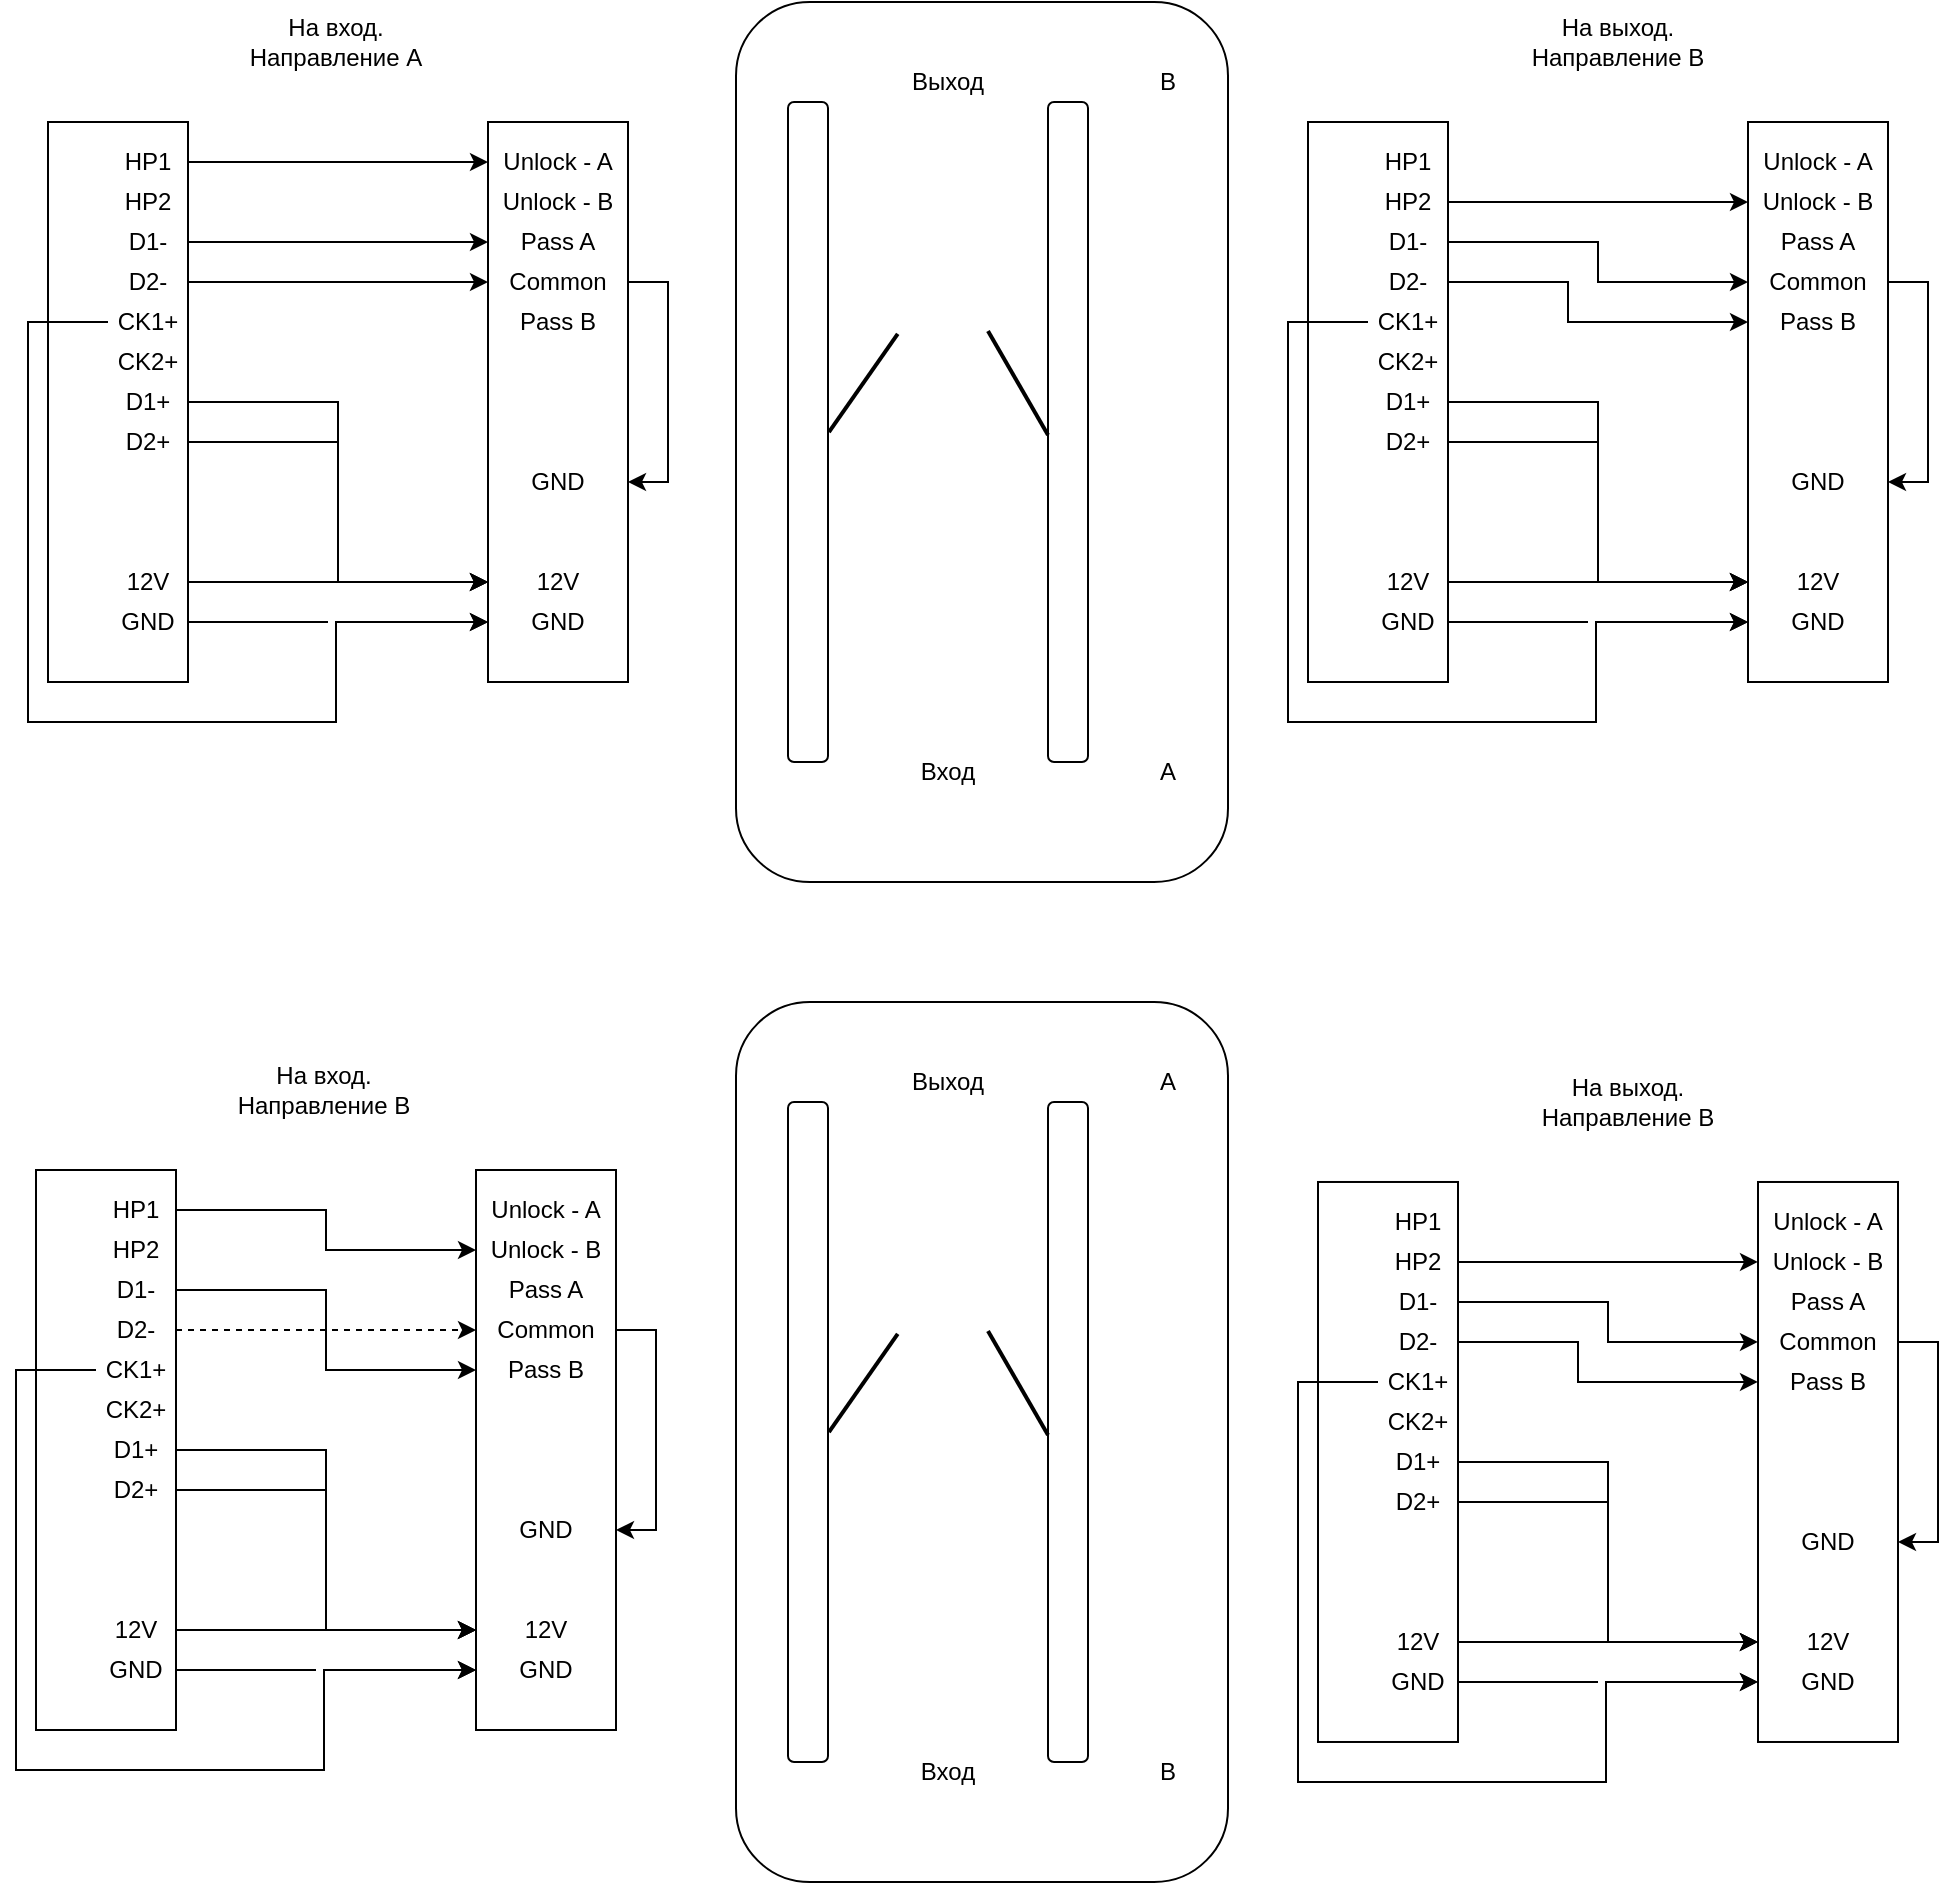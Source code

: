 <mxfile version="14.7.6" type="github">
  <diagram id="xArHPaHlVI-nLbtiiP9C" name="Page-1">
    <mxGraphModel dx="697" dy="635" grid="1" gridSize="10" guides="1" tooltips="1" connect="1" arrows="1" fold="1" page="1" pageScale="1" pageWidth="827" pageHeight="1169" math="0" shadow="0">
      <root>
        <mxCell id="0" />
        <mxCell id="1" parent="0" />
        <mxCell id="C6pC8jOVJ6y1HwyaoLz7-116" value="" style="rounded=1;whiteSpace=wrap;html=1;" vertex="1" parent="1">
          <mxGeometry x="414" y="50" width="246" height="440" as="geometry" />
        </mxCell>
        <mxCell id="C6pC8jOVJ6y1HwyaoLz7-1" value="" style="rounded=0;whiteSpace=wrap;html=1;" vertex="1" parent="1">
          <mxGeometry x="70" y="110" width="70" height="280" as="geometry" />
        </mxCell>
        <mxCell id="C6pC8jOVJ6y1HwyaoLz7-48" style="edgeStyle=orthogonalEdgeStyle;rounded=0;orthogonalLoop=1;jettySize=auto;html=1;entryX=0;entryY=0.5;entryDx=0;entryDy=0;" edge="1" parent="1" source="C6pC8jOVJ6y1HwyaoLz7-5" target="C6pC8jOVJ6y1HwyaoLz7-19">
          <mxGeometry relative="1" as="geometry" />
        </mxCell>
        <mxCell id="C6pC8jOVJ6y1HwyaoLz7-5" value="HP1" style="text;html=1;strokeColor=none;fillColor=none;align=center;verticalAlign=middle;whiteSpace=wrap;rounded=0;" vertex="1" parent="1">
          <mxGeometry x="100" y="120" width="40" height="20" as="geometry" />
        </mxCell>
        <mxCell id="C6pC8jOVJ6y1HwyaoLz7-6" value="HP2" style="text;html=1;strokeColor=none;fillColor=none;align=center;verticalAlign=middle;whiteSpace=wrap;rounded=0;" vertex="1" parent="1">
          <mxGeometry x="100" y="140" width="40" height="20" as="geometry" />
        </mxCell>
        <mxCell id="C6pC8jOVJ6y1HwyaoLz7-49" style="edgeStyle=orthogonalEdgeStyle;rounded=0;orthogonalLoop=1;jettySize=auto;html=1;" edge="1" parent="1" source="C6pC8jOVJ6y1HwyaoLz7-7" target="C6pC8jOVJ6y1HwyaoLz7-30">
          <mxGeometry relative="1" as="geometry" />
        </mxCell>
        <mxCell id="C6pC8jOVJ6y1HwyaoLz7-7" value="D1-" style="text;html=1;strokeColor=none;fillColor=none;align=center;verticalAlign=middle;whiteSpace=wrap;rounded=0;" vertex="1" parent="1">
          <mxGeometry x="100" y="160" width="40" height="20" as="geometry" />
        </mxCell>
        <mxCell id="C6pC8jOVJ6y1HwyaoLz7-51" style="edgeStyle=orthogonalEdgeStyle;rounded=0;orthogonalLoop=1;jettySize=auto;html=1;entryX=0;entryY=0.5;entryDx=0;entryDy=0;" edge="1" parent="1" source="C6pC8jOVJ6y1HwyaoLz7-8" target="C6pC8jOVJ6y1HwyaoLz7-32">
          <mxGeometry relative="1" as="geometry" />
        </mxCell>
        <mxCell id="C6pC8jOVJ6y1HwyaoLz7-8" value="D2-" style="text;html=1;strokeColor=none;fillColor=none;align=center;verticalAlign=middle;whiteSpace=wrap;rounded=0;" vertex="1" parent="1">
          <mxGeometry x="100" y="180" width="40" height="20" as="geometry" />
        </mxCell>
        <mxCell id="C6pC8jOVJ6y1HwyaoLz7-9" value="CK1+" style="text;html=1;strokeColor=none;fillColor=none;align=center;verticalAlign=middle;whiteSpace=wrap;rounded=0;" vertex="1" parent="1">
          <mxGeometry x="100" y="200" width="40" height="20" as="geometry" />
        </mxCell>
        <mxCell id="C6pC8jOVJ6y1HwyaoLz7-10" value="CK2+" style="text;html=1;strokeColor=none;fillColor=none;align=center;verticalAlign=middle;whiteSpace=wrap;rounded=0;" vertex="1" parent="1">
          <mxGeometry x="100" y="220" width="40" height="20" as="geometry" />
        </mxCell>
        <mxCell id="C6pC8jOVJ6y1HwyaoLz7-67" style="edgeStyle=orthogonalEdgeStyle;rounded=0;orthogonalLoop=1;jettySize=auto;html=1;entryX=0;entryY=0.5;entryDx=0;entryDy=0;endArrow=classic;endFill=1;endSize=6;" edge="1" parent="1" source="C6pC8jOVJ6y1HwyaoLz7-11" target="C6pC8jOVJ6y1HwyaoLz7-34">
          <mxGeometry relative="1" as="geometry" />
        </mxCell>
        <mxCell id="C6pC8jOVJ6y1HwyaoLz7-11" value="D1+" style="text;html=1;strokeColor=none;fillColor=none;align=center;verticalAlign=middle;whiteSpace=wrap;rounded=0;" vertex="1" parent="1">
          <mxGeometry x="100" y="240" width="40" height="20" as="geometry" />
        </mxCell>
        <mxCell id="C6pC8jOVJ6y1HwyaoLz7-68" style="edgeStyle=orthogonalEdgeStyle;rounded=0;orthogonalLoop=1;jettySize=auto;html=1;entryX=0;entryY=0.5;entryDx=0;entryDy=0;endArrow=classic;endFill=1;endSize=6;" edge="1" parent="1" source="C6pC8jOVJ6y1HwyaoLz7-12" target="C6pC8jOVJ6y1HwyaoLz7-34">
          <mxGeometry relative="1" as="geometry" />
        </mxCell>
        <mxCell id="C6pC8jOVJ6y1HwyaoLz7-12" value="D2+" style="text;html=1;strokeColor=none;fillColor=none;align=center;verticalAlign=middle;whiteSpace=wrap;rounded=0;" vertex="1" parent="1">
          <mxGeometry x="100" y="260" width="40" height="20" as="geometry" />
        </mxCell>
        <mxCell id="C6pC8jOVJ6y1HwyaoLz7-69" style="edgeStyle=orthogonalEdgeStyle;rounded=0;orthogonalLoop=1;jettySize=auto;html=1;entryX=0;entryY=0.5;entryDx=0;entryDy=0;endArrow=classic;endFill=1;endSize=6;" edge="1" parent="1" source="C6pC8jOVJ6y1HwyaoLz7-15" target="C6pC8jOVJ6y1HwyaoLz7-34">
          <mxGeometry relative="1" as="geometry" />
        </mxCell>
        <mxCell id="C6pC8jOVJ6y1HwyaoLz7-15" value="12V" style="text;html=1;strokeColor=none;fillColor=none;align=center;verticalAlign=middle;whiteSpace=wrap;rounded=0;" vertex="1" parent="1">
          <mxGeometry x="100" y="330" width="40" height="20" as="geometry" />
        </mxCell>
        <mxCell id="C6pC8jOVJ6y1HwyaoLz7-70" style="edgeStyle=orthogonalEdgeStyle;rounded=0;orthogonalLoop=1;jettySize=auto;html=1;endArrow=classic;endFill=1;endSize=6;startArrow=none;" edge="1" parent="1" source="C6pC8jOVJ6y1HwyaoLz7-73">
          <mxGeometry relative="1" as="geometry">
            <mxPoint x="290" y="360" as="targetPoint" />
          </mxGeometry>
        </mxCell>
        <mxCell id="C6pC8jOVJ6y1HwyaoLz7-16" value="GND" style="text;html=1;strokeColor=none;fillColor=none;align=center;verticalAlign=middle;whiteSpace=wrap;rounded=0;" vertex="1" parent="1">
          <mxGeometry x="100" y="350" width="40" height="20" as="geometry" />
        </mxCell>
        <mxCell id="C6pC8jOVJ6y1HwyaoLz7-18" value="" style="rounded=0;whiteSpace=wrap;html=1;" vertex="1" parent="1">
          <mxGeometry x="290" y="110" width="70" height="280" as="geometry" />
        </mxCell>
        <mxCell id="C6pC8jOVJ6y1HwyaoLz7-19" value="Unlock - A" style="text;html=1;strokeColor=none;fillColor=none;align=center;verticalAlign=middle;whiteSpace=wrap;rounded=0;" vertex="1" parent="1">
          <mxGeometry x="290" y="120" width="70" height="20" as="geometry" />
        </mxCell>
        <mxCell id="C6pC8jOVJ6y1HwyaoLz7-29" value="Unlock - B" style="text;html=1;strokeColor=none;fillColor=none;align=center;verticalAlign=middle;whiteSpace=wrap;rounded=0;" vertex="1" parent="1">
          <mxGeometry x="290" y="140" width="70" height="20" as="geometry" />
        </mxCell>
        <mxCell id="C6pC8jOVJ6y1HwyaoLz7-30" value="Pass A" style="text;html=1;strokeColor=none;fillColor=none;align=center;verticalAlign=middle;whiteSpace=wrap;rounded=0;" vertex="1" parent="1">
          <mxGeometry x="290" y="160" width="70" height="20" as="geometry" />
        </mxCell>
        <mxCell id="C6pC8jOVJ6y1HwyaoLz7-31" value="Pass B" style="text;html=1;strokeColor=none;fillColor=none;align=center;verticalAlign=middle;whiteSpace=wrap;rounded=0;" vertex="1" parent="1">
          <mxGeometry x="290" y="200" width="70" height="20" as="geometry" />
        </mxCell>
        <mxCell id="C6pC8jOVJ6y1HwyaoLz7-52" style="edgeStyle=orthogonalEdgeStyle;rounded=0;orthogonalLoop=1;jettySize=auto;html=1;entryX=1;entryY=0.5;entryDx=0;entryDy=0;" edge="1" parent="1" source="C6pC8jOVJ6y1HwyaoLz7-32" target="C6pC8jOVJ6y1HwyaoLz7-33">
          <mxGeometry relative="1" as="geometry">
            <Array as="points">
              <mxPoint x="380" y="190" />
              <mxPoint x="380" y="290" />
            </Array>
          </mxGeometry>
        </mxCell>
        <mxCell id="C6pC8jOVJ6y1HwyaoLz7-32" value="Common" style="text;html=1;strokeColor=none;fillColor=none;align=center;verticalAlign=middle;whiteSpace=wrap;rounded=0;" vertex="1" parent="1">
          <mxGeometry x="290" y="180" width="70" height="20" as="geometry" />
        </mxCell>
        <mxCell id="C6pC8jOVJ6y1HwyaoLz7-33" value="GND" style="text;html=1;strokeColor=none;fillColor=none;align=center;verticalAlign=middle;whiteSpace=wrap;rounded=0;" vertex="1" parent="1">
          <mxGeometry x="290" y="280" width="70" height="20" as="geometry" />
        </mxCell>
        <mxCell id="C6pC8jOVJ6y1HwyaoLz7-34" value="12V" style="text;html=1;strokeColor=none;fillColor=none;align=center;verticalAlign=middle;whiteSpace=wrap;rounded=0;" vertex="1" parent="1">
          <mxGeometry x="290" y="330" width="70" height="20" as="geometry" />
        </mxCell>
        <mxCell id="C6pC8jOVJ6y1HwyaoLz7-35" value="GND" style="text;html=1;strokeColor=none;fillColor=none;align=center;verticalAlign=middle;whiteSpace=wrap;rounded=0;" vertex="1" parent="1">
          <mxGeometry x="290" y="350" width="70" height="20" as="geometry" />
        </mxCell>
        <mxCell id="C6pC8jOVJ6y1HwyaoLz7-37" value="" style="rounded=1;whiteSpace=wrap;html=1;" vertex="1" parent="1">
          <mxGeometry x="440" y="100" width="20" height="330" as="geometry" />
        </mxCell>
        <mxCell id="C6pC8jOVJ6y1HwyaoLz7-41" value="" style="rounded=1;whiteSpace=wrap;html=1;" vertex="1" parent="1">
          <mxGeometry x="570" y="100" width="20" height="330" as="geometry" />
        </mxCell>
        <mxCell id="C6pC8jOVJ6y1HwyaoLz7-42" value="" style="line;strokeWidth=2;direction=south;html=1;rotation=35;" vertex="1" parent="1">
          <mxGeometry x="472.66" y="210.48" width="10" height="60" as="geometry" />
        </mxCell>
        <mxCell id="C6pC8jOVJ6y1HwyaoLz7-43" value="" style="line;strokeWidth=2;direction=south;html=1;rotation=-30;" vertex="1" parent="1">
          <mxGeometry x="550" y="210.48" width="10" height="60" as="geometry" />
        </mxCell>
        <mxCell id="C6pC8jOVJ6y1HwyaoLz7-44" value="Вход" style="text;html=1;strokeColor=none;fillColor=none;align=center;verticalAlign=middle;whiteSpace=wrap;rounded=0;" vertex="1" parent="1">
          <mxGeometry x="500" y="425" width="40" height="20" as="geometry" />
        </mxCell>
        <mxCell id="C6pC8jOVJ6y1HwyaoLz7-45" value="Выход" style="text;html=1;strokeColor=none;fillColor=none;align=center;verticalAlign=middle;whiteSpace=wrap;rounded=0;" vertex="1" parent="1">
          <mxGeometry x="500" y="80" width="40" height="20" as="geometry" />
        </mxCell>
        <mxCell id="C6pC8jOVJ6y1HwyaoLz7-46" value="А" style="text;html=1;strokeColor=none;fillColor=none;align=center;verticalAlign=middle;whiteSpace=wrap;rounded=0;" vertex="1" parent="1">
          <mxGeometry x="610" y="425" width="40" height="20" as="geometry" />
        </mxCell>
        <mxCell id="C6pC8jOVJ6y1HwyaoLz7-47" value="B" style="text;html=1;strokeColor=none;fillColor=none;align=center;verticalAlign=middle;whiteSpace=wrap;rounded=0;" vertex="1" parent="1">
          <mxGeometry x="610" y="80" width="40" height="20" as="geometry" />
        </mxCell>
        <mxCell id="C6pC8jOVJ6y1HwyaoLz7-60" style="edgeStyle=orthogonalEdgeStyle;rounded=0;orthogonalLoop=1;jettySize=auto;html=1;entryX=0;entryY=0.5;entryDx=0;entryDy=0;" edge="1" parent="1" source="C6pC8jOVJ6y1HwyaoLz7-9" target="C6pC8jOVJ6y1HwyaoLz7-35">
          <mxGeometry relative="1" as="geometry">
            <mxPoint x="290" y="340" as="targetPoint" />
            <mxPoint x="100" y="210" as="sourcePoint" />
            <Array as="points">
              <mxPoint x="60" y="210" />
              <mxPoint x="60" y="410" />
              <mxPoint x="214" y="410" />
              <mxPoint x="214" y="360" />
            </Array>
          </mxGeometry>
        </mxCell>
        <mxCell id="C6pC8jOVJ6y1HwyaoLz7-71" value="" style="shape=image;html=1;verticalAlign=top;verticalLabelPosition=bottom;labelBackgroundColor=#ffffff;imageAspect=0;aspect=fixed;image=https://cdn4.iconfinder.com/data/icons/essential-app-2/16/record-round-circle-dot-128.png" vertex="1" parent="1">
          <mxGeometry x="210" y="266" width="8" height="8" as="geometry" />
        </mxCell>
        <mxCell id="C6pC8jOVJ6y1HwyaoLz7-72" value="" style="shape=image;html=1;verticalAlign=top;verticalLabelPosition=bottom;labelBackgroundColor=#ffffff;imageAspect=0;aspect=fixed;image=https://cdn4.iconfinder.com/data/icons/essential-app-2/16/record-round-circle-dot-128.png" vertex="1" parent="1">
          <mxGeometry x="210" y="336" width="8" height="8" as="geometry" />
        </mxCell>
        <mxCell id="C6pC8jOVJ6y1HwyaoLz7-73" value="" style="shape=image;html=1;verticalAlign=top;verticalLabelPosition=bottom;labelBackgroundColor=#ffffff;imageAspect=0;aspect=fixed;image=https://cdn4.iconfinder.com/data/icons/essential-app-2/16/record-round-circle-dot-128.png" vertex="1" parent="1">
          <mxGeometry x="210" y="356" width="8" height="8" as="geometry" />
        </mxCell>
        <mxCell id="C6pC8jOVJ6y1HwyaoLz7-74" value="" style="edgeStyle=orthogonalEdgeStyle;rounded=0;orthogonalLoop=1;jettySize=auto;html=1;endArrow=none;endFill=1;endSize=6;" edge="1" parent="1" source="C6pC8jOVJ6y1HwyaoLz7-16" target="C6pC8jOVJ6y1HwyaoLz7-73">
          <mxGeometry relative="1" as="geometry">
            <mxPoint x="290" y="360" as="targetPoint" />
            <mxPoint x="140" y="360" as="sourcePoint" />
          </mxGeometry>
        </mxCell>
        <mxCell id="C6pC8jOVJ6y1HwyaoLz7-75" value="На вход. Направление А" style="text;html=1;strokeColor=none;fillColor=none;align=center;verticalAlign=middle;whiteSpace=wrap;rounded=0;" vertex="1" parent="1">
          <mxGeometry x="159" y="60" width="110" height="20" as="geometry" />
        </mxCell>
        <mxCell id="C6pC8jOVJ6y1HwyaoLz7-76" value="" style="rounded=0;whiteSpace=wrap;html=1;" vertex="1" parent="1">
          <mxGeometry x="700" y="110" width="70" height="280" as="geometry" />
        </mxCell>
        <mxCell id="C6pC8jOVJ6y1HwyaoLz7-78" value="HP1" style="text;html=1;strokeColor=none;fillColor=none;align=center;verticalAlign=middle;whiteSpace=wrap;rounded=0;" vertex="1" parent="1">
          <mxGeometry x="730" y="120" width="40" height="20" as="geometry" />
        </mxCell>
        <mxCell id="C6pC8jOVJ6y1HwyaoLz7-111" style="edgeStyle=orthogonalEdgeStyle;rounded=0;orthogonalLoop=1;jettySize=auto;html=1;endArrow=classic;endFill=1;endSize=6;" edge="1" parent="1" source="C6pC8jOVJ6y1HwyaoLz7-79" target="C6pC8jOVJ6y1HwyaoLz7-96">
          <mxGeometry relative="1" as="geometry" />
        </mxCell>
        <mxCell id="C6pC8jOVJ6y1HwyaoLz7-79" value="HP2" style="text;html=1;strokeColor=none;fillColor=none;align=center;verticalAlign=middle;whiteSpace=wrap;rounded=0;" vertex="1" parent="1">
          <mxGeometry x="730" y="140" width="40" height="20" as="geometry" />
        </mxCell>
        <mxCell id="C6pC8jOVJ6y1HwyaoLz7-115" style="edgeStyle=orthogonalEdgeStyle;rounded=0;orthogonalLoop=1;jettySize=auto;html=1;entryX=0;entryY=0.5;entryDx=0;entryDy=0;endArrow=classic;endFill=1;endSize=6;" edge="1" parent="1" source="C6pC8jOVJ6y1HwyaoLz7-81" target="C6pC8jOVJ6y1HwyaoLz7-100">
          <mxGeometry relative="1" as="geometry" />
        </mxCell>
        <mxCell id="C6pC8jOVJ6y1HwyaoLz7-81" value="D1-" style="text;html=1;strokeColor=none;fillColor=none;align=center;verticalAlign=middle;whiteSpace=wrap;rounded=0;" vertex="1" parent="1">
          <mxGeometry x="730" y="160" width="40" height="20" as="geometry" />
        </mxCell>
        <mxCell id="C6pC8jOVJ6y1HwyaoLz7-114" style="edgeStyle=orthogonalEdgeStyle;rounded=0;orthogonalLoop=1;jettySize=auto;html=1;entryX=0;entryY=0.5;entryDx=0;entryDy=0;endArrow=classic;endFill=1;endSize=6;" edge="1" parent="1" source="C6pC8jOVJ6y1HwyaoLz7-83" target="C6pC8jOVJ6y1HwyaoLz7-98">
          <mxGeometry relative="1" as="geometry">
            <Array as="points">
              <mxPoint x="830" y="190" />
              <mxPoint x="830" y="210" />
            </Array>
          </mxGeometry>
        </mxCell>
        <mxCell id="C6pC8jOVJ6y1HwyaoLz7-83" value="D2-" style="text;html=1;strokeColor=none;fillColor=none;align=center;verticalAlign=middle;whiteSpace=wrap;rounded=0;" vertex="1" parent="1">
          <mxGeometry x="730" y="180" width="40" height="20" as="geometry" />
        </mxCell>
        <mxCell id="C6pC8jOVJ6y1HwyaoLz7-84" value="CK1+" style="text;html=1;strokeColor=none;fillColor=none;align=center;verticalAlign=middle;whiteSpace=wrap;rounded=0;" vertex="1" parent="1">
          <mxGeometry x="730" y="200" width="40" height="20" as="geometry" />
        </mxCell>
        <mxCell id="C6pC8jOVJ6y1HwyaoLz7-85" value="CK2+" style="text;html=1;strokeColor=none;fillColor=none;align=center;verticalAlign=middle;whiteSpace=wrap;rounded=0;" vertex="1" parent="1">
          <mxGeometry x="730" y="220" width="40" height="20" as="geometry" />
        </mxCell>
        <mxCell id="C6pC8jOVJ6y1HwyaoLz7-86" style="edgeStyle=orthogonalEdgeStyle;rounded=0;orthogonalLoop=1;jettySize=auto;html=1;entryX=0;entryY=0.5;entryDx=0;entryDy=0;endArrow=classic;endFill=1;endSize=6;" edge="1" parent="1" source="C6pC8jOVJ6y1HwyaoLz7-87" target="C6pC8jOVJ6y1HwyaoLz7-102">
          <mxGeometry relative="1" as="geometry" />
        </mxCell>
        <mxCell id="C6pC8jOVJ6y1HwyaoLz7-87" value="D1+" style="text;html=1;strokeColor=none;fillColor=none;align=center;verticalAlign=middle;whiteSpace=wrap;rounded=0;" vertex="1" parent="1">
          <mxGeometry x="730" y="240" width="40" height="20" as="geometry" />
        </mxCell>
        <mxCell id="C6pC8jOVJ6y1HwyaoLz7-88" style="edgeStyle=orthogonalEdgeStyle;rounded=0;orthogonalLoop=1;jettySize=auto;html=1;entryX=0;entryY=0.5;entryDx=0;entryDy=0;endArrow=classic;endFill=1;endSize=6;" edge="1" parent="1" source="C6pC8jOVJ6y1HwyaoLz7-89" target="C6pC8jOVJ6y1HwyaoLz7-102">
          <mxGeometry relative="1" as="geometry" />
        </mxCell>
        <mxCell id="C6pC8jOVJ6y1HwyaoLz7-89" value="D2+" style="text;html=1;strokeColor=none;fillColor=none;align=center;verticalAlign=middle;whiteSpace=wrap;rounded=0;" vertex="1" parent="1">
          <mxGeometry x="730" y="260" width="40" height="20" as="geometry" />
        </mxCell>
        <mxCell id="C6pC8jOVJ6y1HwyaoLz7-90" style="edgeStyle=orthogonalEdgeStyle;rounded=0;orthogonalLoop=1;jettySize=auto;html=1;entryX=0;entryY=0.5;entryDx=0;entryDy=0;endArrow=classic;endFill=1;endSize=6;" edge="1" parent="1" source="C6pC8jOVJ6y1HwyaoLz7-91" target="C6pC8jOVJ6y1HwyaoLz7-102">
          <mxGeometry relative="1" as="geometry" />
        </mxCell>
        <mxCell id="C6pC8jOVJ6y1HwyaoLz7-91" value="12V" style="text;html=1;strokeColor=none;fillColor=none;align=center;verticalAlign=middle;whiteSpace=wrap;rounded=0;" vertex="1" parent="1">
          <mxGeometry x="730" y="330" width="40" height="20" as="geometry" />
        </mxCell>
        <mxCell id="C6pC8jOVJ6y1HwyaoLz7-92" style="edgeStyle=orthogonalEdgeStyle;rounded=0;orthogonalLoop=1;jettySize=auto;html=1;endArrow=classic;endFill=1;endSize=6;startArrow=none;" edge="1" parent="1" source="C6pC8jOVJ6y1HwyaoLz7-107">
          <mxGeometry relative="1" as="geometry">
            <mxPoint x="920" y="360" as="targetPoint" />
          </mxGeometry>
        </mxCell>
        <mxCell id="C6pC8jOVJ6y1HwyaoLz7-93" value="GND" style="text;html=1;strokeColor=none;fillColor=none;align=center;verticalAlign=middle;whiteSpace=wrap;rounded=0;" vertex="1" parent="1">
          <mxGeometry x="730" y="350" width="40" height="20" as="geometry" />
        </mxCell>
        <mxCell id="C6pC8jOVJ6y1HwyaoLz7-94" value="" style="rounded=0;whiteSpace=wrap;html=1;" vertex="1" parent="1">
          <mxGeometry x="920" y="110" width="70" height="280" as="geometry" />
        </mxCell>
        <mxCell id="C6pC8jOVJ6y1HwyaoLz7-95" value="Unlock - A" style="text;html=1;strokeColor=none;fillColor=none;align=center;verticalAlign=middle;whiteSpace=wrap;rounded=0;" vertex="1" parent="1">
          <mxGeometry x="920" y="120" width="70" height="20" as="geometry" />
        </mxCell>
        <mxCell id="C6pC8jOVJ6y1HwyaoLz7-96" value="Unlock - B" style="text;html=1;strokeColor=none;fillColor=none;align=center;verticalAlign=middle;whiteSpace=wrap;rounded=0;" vertex="1" parent="1">
          <mxGeometry x="920" y="140" width="70" height="20" as="geometry" />
        </mxCell>
        <mxCell id="C6pC8jOVJ6y1HwyaoLz7-97" value="Pass A" style="text;html=1;strokeColor=none;fillColor=none;align=center;verticalAlign=middle;whiteSpace=wrap;rounded=0;" vertex="1" parent="1">
          <mxGeometry x="920" y="160" width="70" height="20" as="geometry" />
        </mxCell>
        <mxCell id="C6pC8jOVJ6y1HwyaoLz7-113" style="edgeStyle=orthogonalEdgeStyle;rounded=0;orthogonalLoop=1;jettySize=auto;html=1;entryX=1;entryY=0.5;entryDx=0;entryDy=0;endArrow=classic;endFill=1;endSize=6;" edge="1" parent="1" source="C6pC8jOVJ6y1HwyaoLz7-100" target="C6pC8jOVJ6y1HwyaoLz7-101">
          <mxGeometry relative="1" as="geometry">
            <Array as="points">
              <mxPoint x="1010" y="190" />
              <mxPoint x="1010" y="290" />
            </Array>
          </mxGeometry>
        </mxCell>
        <mxCell id="C6pC8jOVJ6y1HwyaoLz7-100" value="Common" style="text;html=1;strokeColor=none;fillColor=none;align=center;verticalAlign=middle;whiteSpace=wrap;rounded=0;" vertex="1" parent="1">
          <mxGeometry x="920" y="180" width="70" height="20" as="geometry" />
        </mxCell>
        <mxCell id="C6pC8jOVJ6y1HwyaoLz7-101" value="GND" style="text;html=1;strokeColor=none;fillColor=none;align=center;verticalAlign=middle;whiteSpace=wrap;rounded=0;" vertex="1" parent="1">
          <mxGeometry x="920" y="280" width="70" height="20" as="geometry" />
        </mxCell>
        <mxCell id="C6pC8jOVJ6y1HwyaoLz7-102" value="12V" style="text;html=1;strokeColor=none;fillColor=none;align=center;verticalAlign=middle;whiteSpace=wrap;rounded=0;" vertex="1" parent="1">
          <mxGeometry x="920" y="330" width="70" height="20" as="geometry" />
        </mxCell>
        <mxCell id="C6pC8jOVJ6y1HwyaoLz7-103" value="GND" style="text;html=1;strokeColor=none;fillColor=none;align=center;verticalAlign=middle;whiteSpace=wrap;rounded=0;" vertex="1" parent="1">
          <mxGeometry x="920" y="350" width="70" height="20" as="geometry" />
        </mxCell>
        <mxCell id="C6pC8jOVJ6y1HwyaoLz7-104" style="edgeStyle=orthogonalEdgeStyle;rounded=0;orthogonalLoop=1;jettySize=auto;html=1;entryX=0;entryY=0.5;entryDx=0;entryDy=0;" edge="1" parent="1" source="C6pC8jOVJ6y1HwyaoLz7-84" target="C6pC8jOVJ6y1HwyaoLz7-103">
          <mxGeometry relative="1" as="geometry">
            <mxPoint x="920" y="340" as="targetPoint" />
            <mxPoint x="730" y="210" as="sourcePoint" />
            <Array as="points">
              <mxPoint x="690" y="210" />
              <mxPoint x="690" y="410" />
              <mxPoint x="844" y="410" />
              <mxPoint x="844" y="360" />
            </Array>
          </mxGeometry>
        </mxCell>
        <mxCell id="C6pC8jOVJ6y1HwyaoLz7-105" value="" style="shape=image;html=1;verticalAlign=top;verticalLabelPosition=bottom;labelBackgroundColor=#ffffff;imageAspect=0;aspect=fixed;image=https://cdn4.iconfinder.com/data/icons/essential-app-2/16/record-round-circle-dot-128.png" vertex="1" parent="1">
          <mxGeometry x="840" y="266" width="8" height="8" as="geometry" />
        </mxCell>
        <mxCell id="C6pC8jOVJ6y1HwyaoLz7-106" value="" style="shape=image;html=1;verticalAlign=top;verticalLabelPosition=bottom;labelBackgroundColor=#ffffff;imageAspect=0;aspect=fixed;image=https://cdn4.iconfinder.com/data/icons/essential-app-2/16/record-round-circle-dot-128.png" vertex="1" parent="1">
          <mxGeometry x="840" y="336" width="8" height="8" as="geometry" />
        </mxCell>
        <mxCell id="C6pC8jOVJ6y1HwyaoLz7-107" value="" style="shape=image;html=1;verticalAlign=top;verticalLabelPosition=bottom;labelBackgroundColor=#ffffff;imageAspect=0;aspect=fixed;image=https://cdn4.iconfinder.com/data/icons/essential-app-2/16/record-round-circle-dot-128.png" vertex="1" parent="1">
          <mxGeometry x="840" y="356" width="8" height="8" as="geometry" />
        </mxCell>
        <mxCell id="C6pC8jOVJ6y1HwyaoLz7-108" value="" style="edgeStyle=orthogonalEdgeStyle;rounded=0;orthogonalLoop=1;jettySize=auto;html=1;endArrow=none;endFill=1;endSize=6;" edge="1" parent="1" source="C6pC8jOVJ6y1HwyaoLz7-93" target="C6pC8jOVJ6y1HwyaoLz7-107">
          <mxGeometry relative="1" as="geometry">
            <mxPoint x="920" y="360" as="targetPoint" />
            <mxPoint x="770" y="360" as="sourcePoint" />
          </mxGeometry>
        </mxCell>
        <mxCell id="C6pC8jOVJ6y1HwyaoLz7-110" value="На выход. Направление B" style="text;html=1;strokeColor=none;fillColor=none;align=center;verticalAlign=middle;whiteSpace=wrap;rounded=0;" vertex="1" parent="1">
          <mxGeometry x="800" y="60" width="110" height="20" as="geometry" />
        </mxCell>
        <mxCell id="C6pC8jOVJ6y1HwyaoLz7-98" value="Pass B" style="text;html=1;strokeColor=none;fillColor=none;align=center;verticalAlign=middle;whiteSpace=wrap;rounded=0;" vertex="1" parent="1">
          <mxGeometry x="920" y="200" width="70" height="20" as="geometry" />
        </mxCell>
        <mxCell id="C6pC8jOVJ6y1HwyaoLz7-117" value="" style="rounded=1;whiteSpace=wrap;html=1;" vertex="1" parent="1">
          <mxGeometry x="414" y="550" width="246" height="440" as="geometry" />
        </mxCell>
        <mxCell id="C6pC8jOVJ6y1HwyaoLz7-118" value="" style="rounded=1;whiteSpace=wrap;html=1;" vertex="1" parent="1">
          <mxGeometry x="440" y="600" width="20" height="330" as="geometry" />
        </mxCell>
        <mxCell id="C6pC8jOVJ6y1HwyaoLz7-119" value="" style="rounded=1;whiteSpace=wrap;html=1;" vertex="1" parent="1">
          <mxGeometry x="570" y="600" width="20" height="330" as="geometry" />
        </mxCell>
        <mxCell id="C6pC8jOVJ6y1HwyaoLz7-120" value="" style="line;strokeWidth=2;direction=south;html=1;rotation=35;" vertex="1" parent="1">
          <mxGeometry x="472.66" y="710.48" width="10" height="60" as="geometry" />
        </mxCell>
        <mxCell id="C6pC8jOVJ6y1HwyaoLz7-121" value="" style="line;strokeWidth=2;direction=south;html=1;rotation=-30;" vertex="1" parent="1">
          <mxGeometry x="550" y="710.48" width="10" height="60" as="geometry" />
        </mxCell>
        <mxCell id="C6pC8jOVJ6y1HwyaoLz7-122" value="Вход" style="text;html=1;strokeColor=none;fillColor=none;align=center;verticalAlign=middle;whiteSpace=wrap;rounded=0;" vertex="1" parent="1">
          <mxGeometry x="500" y="925" width="40" height="20" as="geometry" />
        </mxCell>
        <mxCell id="C6pC8jOVJ6y1HwyaoLz7-123" value="Выход" style="text;html=1;strokeColor=none;fillColor=none;align=center;verticalAlign=middle;whiteSpace=wrap;rounded=0;" vertex="1" parent="1">
          <mxGeometry x="500" y="580" width="40" height="20" as="geometry" />
        </mxCell>
        <mxCell id="C6pC8jOVJ6y1HwyaoLz7-124" value="B" style="text;html=1;strokeColor=none;fillColor=none;align=center;verticalAlign=middle;whiteSpace=wrap;rounded=0;" vertex="1" parent="1">
          <mxGeometry x="610" y="925" width="40" height="20" as="geometry" />
        </mxCell>
        <mxCell id="C6pC8jOVJ6y1HwyaoLz7-125" value="A" style="text;html=1;strokeColor=none;fillColor=none;align=center;verticalAlign=middle;whiteSpace=wrap;rounded=0;" vertex="1" parent="1">
          <mxGeometry x="610" y="580" width="40" height="20" as="geometry" />
        </mxCell>
        <mxCell id="C6pC8jOVJ6y1HwyaoLz7-126" value="" style="rounded=0;whiteSpace=wrap;html=1;" vertex="1" parent="1">
          <mxGeometry x="64" y="634" width="70" height="280" as="geometry" />
        </mxCell>
        <mxCell id="C6pC8jOVJ6y1HwyaoLz7-127" style="edgeStyle=orthogonalEdgeStyle;rounded=0;orthogonalLoop=1;jettySize=auto;html=1;entryX=0;entryY=0.5;entryDx=0;entryDy=0;" edge="1" parent="1" source="C6pC8jOVJ6y1HwyaoLz7-128" target="C6pC8jOVJ6y1HwyaoLz7-146">
          <mxGeometry relative="1" as="geometry">
            <mxPoint x="210" y="654" as="targetPoint" />
          </mxGeometry>
        </mxCell>
        <mxCell id="C6pC8jOVJ6y1HwyaoLz7-128" value="HP1" style="text;html=1;strokeColor=none;fillColor=none;align=center;verticalAlign=middle;whiteSpace=wrap;rounded=0;" vertex="1" parent="1">
          <mxGeometry x="94" y="644" width="40" height="20" as="geometry" />
        </mxCell>
        <mxCell id="C6pC8jOVJ6y1HwyaoLz7-129" value="HP2" style="text;html=1;strokeColor=none;fillColor=none;align=center;verticalAlign=middle;whiteSpace=wrap;rounded=0;" vertex="1" parent="1">
          <mxGeometry x="94" y="664" width="40" height="20" as="geometry" />
        </mxCell>
        <mxCell id="C6pC8jOVJ6y1HwyaoLz7-130" style="edgeStyle=orthogonalEdgeStyle;rounded=0;orthogonalLoop=1;jettySize=auto;html=1;entryX=0;entryY=0.5;entryDx=0;entryDy=0;" edge="1" parent="1" source="C6pC8jOVJ6y1HwyaoLz7-131" target="C6pC8jOVJ6y1HwyaoLz7-148">
          <mxGeometry relative="1" as="geometry" />
        </mxCell>
        <mxCell id="C6pC8jOVJ6y1HwyaoLz7-131" value="D1-" style="text;html=1;strokeColor=none;fillColor=none;align=center;verticalAlign=middle;whiteSpace=wrap;rounded=0;" vertex="1" parent="1">
          <mxGeometry x="94" y="684" width="40" height="20" as="geometry" />
        </mxCell>
        <mxCell id="C6pC8jOVJ6y1HwyaoLz7-132" style="edgeStyle=orthogonalEdgeStyle;rounded=0;orthogonalLoop=1;jettySize=auto;html=1;entryX=0;entryY=0.5;entryDx=0;entryDy=0;dashed=1;" edge="1" parent="1" source="C6pC8jOVJ6y1HwyaoLz7-133" target="C6pC8jOVJ6y1HwyaoLz7-150">
          <mxGeometry relative="1" as="geometry" />
        </mxCell>
        <mxCell id="C6pC8jOVJ6y1HwyaoLz7-133" value="D2-" style="text;html=1;strokeColor=none;fillColor=none;align=center;verticalAlign=middle;whiteSpace=wrap;rounded=0;" vertex="1" parent="1">
          <mxGeometry x="94" y="704" width="40" height="20" as="geometry" />
        </mxCell>
        <mxCell id="C6pC8jOVJ6y1HwyaoLz7-134" value="CK1+" style="text;html=1;strokeColor=none;fillColor=none;align=center;verticalAlign=middle;whiteSpace=wrap;rounded=0;" vertex="1" parent="1">
          <mxGeometry x="94" y="724" width="40" height="20" as="geometry" />
        </mxCell>
        <mxCell id="C6pC8jOVJ6y1HwyaoLz7-135" value="CK2+" style="text;html=1;strokeColor=none;fillColor=none;align=center;verticalAlign=middle;whiteSpace=wrap;rounded=0;" vertex="1" parent="1">
          <mxGeometry x="94" y="744" width="40" height="20" as="geometry" />
        </mxCell>
        <mxCell id="C6pC8jOVJ6y1HwyaoLz7-136" style="edgeStyle=orthogonalEdgeStyle;rounded=0;orthogonalLoop=1;jettySize=auto;html=1;entryX=0;entryY=0.5;entryDx=0;entryDy=0;endArrow=classic;endFill=1;endSize=6;" edge="1" parent="1" source="C6pC8jOVJ6y1HwyaoLz7-137" target="C6pC8jOVJ6y1HwyaoLz7-152">
          <mxGeometry relative="1" as="geometry" />
        </mxCell>
        <mxCell id="C6pC8jOVJ6y1HwyaoLz7-137" value="D1+" style="text;html=1;strokeColor=none;fillColor=none;align=center;verticalAlign=middle;whiteSpace=wrap;rounded=0;" vertex="1" parent="1">
          <mxGeometry x="94" y="764" width="40" height="20" as="geometry" />
        </mxCell>
        <mxCell id="C6pC8jOVJ6y1HwyaoLz7-138" style="edgeStyle=orthogonalEdgeStyle;rounded=0;orthogonalLoop=1;jettySize=auto;html=1;entryX=0;entryY=0.5;entryDx=0;entryDy=0;endArrow=classic;endFill=1;endSize=6;" edge="1" parent="1" source="C6pC8jOVJ6y1HwyaoLz7-139" target="C6pC8jOVJ6y1HwyaoLz7-152">
          <mxGeometry relative="1" as="geometry" />
        </mxCell>
        <mxCell id="C6pC8jOVJ6y1HwyaoLz7-139" value="D2+" style="text;html=1;strokeColor=none;fillColor=none;align=center;verticalAlign=middle;whiteSpace=wrap;rounded=0;" vertex="1" parent="1">
          <mxGeometry x="94" y="784" width="40" height="20" as="geometry" />
        </mxCell>
        <mxCell id="C6pC8jOVJ6y1HwyaoLz7-140" style="edgeStyle=orthogonalEdgeStyle;rounded=0;orthogonalLoop=1;jettySize=auto;html=1;entryX=0;entryY=0.5;entryDx=0;entryDy=0;endArrow=classic;endFill=1;endSize=6;" edge="1" parent="1" source="C6pC8jOVJ6y1HwyaoLz7-141" target="C6pC8jOVJ6y1HwyaoLz7-152">
          <mxGeometry relative="1" as="geometry" />
        </mxCell>
        <mxCell id="C6pC8jOVJ6y1HwyaoLz7-141" value="12V" style="text;html=1;strokeColor=none;fillColor=none;align=center;verticalAlign=middle;whiteSpace=wrap;rounded=0;" vertex="1" parent="1">
          <mxGeometry x="94" y="854" width="40" height="20" as="geometry" />
        </mxCell>
        <mxCell id="C6pC8jOVJ6y1HwyaoLz7-142" style="edgeStyle=orthogonalEdgeStyle;rounded=0;orthogonalLoop=1;jettySize=auto;html=1;endArrow=classic;endFill=1;endSize=6;startArrow=none;" edge="1" parent="1" source="C6pC8jOVJ6y1HwyaoLz7-157">
          <mxGeometry relative="1" as="geometry">
            <mxPoint x="284" y="884" as="targetPoint" />
          </mxGeometry>
        </mxCell>
        <mxCell id="C6pC8jOVJ6y1HwyaoLz7-143" value="GND" style="text;html=1;strokeColor=none;fillColor=none;align=center;verticalAlign=middle;whiteSpace=wrap;rounded=0;" vertex="1" parent="1">
          <mxGeometry x="94" y="874" width="40" height="20" as="geometry" />
        </mxCell>
        <mxCell id="C6pC8jOVJ6y1HwyaoLz7-144" value="" style="rounded=0;whiteSpace=wrap;html=1;" vertex="1" parent="1">
          <mxGeometry x="284" y="634" width="70" height="280" as="geometry" />
        </mxCell>
        <mxCell id="C6pC8jOVJ6y1HwyaoLz7-145" value="Unlock - A" style="text;html=1;strokeColor=none;fillColor=none;align=center;verticalAlign=middle;whiteSpace=wrap;rounded=0;" vertex="1" parent="1">
          <mxGeometry x="284" y="644" width="70" height="20" as="geometry" />
        </mxCell>
        <mxCell id="C6pC8jOVJ6y1HwyaoLz7-146" value="Unlock - B" style="text;html=1;strokeColor=none;fillColor=none;align=center;verticalAlign=middle;whiteSpace=wrap;rounded=0;" vertex="1" parent="1">
          <mxGeometry x="284" y="664" width="70" height="20" as="geometry" />
        </mxCell>
        <mxCell id="C6pC8jOVJ6y1HwyaoLz7-147" value="Pass A" style="text;html=1;strokeColor=none;fillColor=none;align=center;verticalAlign=middle;whiteSpace=wrap;rounded=0;" vertex="1" parent="1">
          <mxGeometry x="284" y="684" width="70" height="20" as="geometry" />
        </mxCell>
        <mxCell id="C6pC8jOVJ6y1HwyaoLz7-148" value="Pass B" style="text;html=1;strokeColor=none;fillColor=none;align=center;verticalAlign=middle;whiteSpace=wrap;rounded=0;" vertex="1" parent="1">
          <mxGeometry x="284" y="724" width="70" height="20" as="geometry" />
        </mxCell>
        <mxCell id="C6pC8jOVJ6y1HwyaoLz7-149" style="edgeStyle=orthogonalEdgeStyle;rounded=0;orthogonalLoop=1;jettySize=auto;html=1;entryX=1;entryY=0.5;entryDx=0;entryDy=0;" edge="1" parent="1" source="C6pC8jOVJ6y1HwyaoLz7-150" target="C6pC8jOVJ6y1HwyaoLz7-151">
          <mxGeometry relative="1" as="geometry">
            <Array as="points">
              <mxPoint x="374" y="714" />
              <mxPoint x="374" y="814" />
            </Array>
          </mxGeometry>
        </mxCell>
        <mxCell id="C6pC8jOVJ6y1HwyaoLz7-150" value="Common" style="text;html=1;strokeColor=none;fillColor=none;align=center;verticalAlign=middle;whiteSpace=wrap;rounded=0;" vertex="1" parent="1">
          <mxGeometry x="284" y="704" width="70" height="20" as="geometry" />
        </mxCell>
        <mxCell id="C6pC8jOVJ6y1HwyaoLz7-151" value="GND" style="text;html=1;strokeColor=none;fillColor=none;align=center;verticalAlign=middle;whiteSpace=wrap;rounded=0;" vertex="1" parent="1">
          <mxGeometry x="284" y="804" width="70" height="20" as="geometry" />
        </mxCell>
        <mxCell id="C6pC8jOVJ6y1HwyaoLz7-152" value="12V" style="text;html=1;strokeColor=none;fillColor=none;align=center;verticalAlign=middle;whiteSpace=wrap;rounded=0;" vertex="1" parent="1">
          <mxGeometry x="284" y="854" width="70" height="20" as="geometry" />
        </mxCell>
        <mxCell id="C6pC8jOVJ6y1HwyaoLz7-153" value="GND" style="text;html=1;strokeColor=none;fillColor=none;align=center;verticalAlign=middle;whiteSpace=wrap;rounded=0;" vertex="1" parent="1">
          <mxGeometry x="284" y="874" width="70" height="20" as="geometry" />
        </mxCell>
        <mxCell id="C6pC8jOVJ6y1HwyaoLz7-154" style="edgeStyle=orthogonalEdgeStyle;rounded=0;orthogonalLoop=1;jettySize=auto;html=1;entryX=0;entryY=0.5;entryDx=0;entryDy=0;" edge="1" parent="1" source="C6pC8jOVJ6y1HwyaoLz7-134" target="C6pC8jOVJ6y1HwyaoLz7-153">
          <mxGeometry relative="1" as="geometry">
            <mxPoint x="284" y="864" as="targetPoint" />
            <mxPoint x="94" y="734" as="sourcePoint" />
            <Array as="points">
              <mxPoint x="54" y="734" />
              <mxPoint x="54" y="934" />
              <mxPoint x="208" y="934" />
              <mxPoint x="208" y="884" />
            </Array>
          </mxGeometry>
        </mxCell>
        <mxCell id="C6pC8jOVJ6y1HwyaoLz7-155" value="" style="shape=image;html=1;verticalAlign=top;verticalLabelPosition=bottom;labelBackgroundColor=#ffffff;imageAspect=0;aspect=fixed;image=https://cdn4.iconfinder.com/data/icons/essential-app-2/16/record-round-circle-dot-128.png" vertex="1" parent="1">
          <mxGeometry x="204" y="790" width="8" height="8" as="geometry" />
        </mxCell>
        <mxCell id="C6pC8jOVJ6y1HwyaoLz7-156" value="" style="shape=image;html=1;verticalAlign=top;verticalLabelPosition=bottom;labelBackgroundColor=#ffffff;imageAspect=0;aspect=fixed;image=https://cdn4.iconfinder.com/data/icons/essential-app-2/16/record-round-circle-dot-128.png" vertex="1" parent="1">
          <mxGeometry x="204" y="860" width="8" height="8" as="geometry" />
        </mxCell>
        <mxCell id="C6pC8jOVJ6y1HwyaoLz7-157" value="" style="shape=image;html=1;verticalAlign=top;verticalLabelPosition=bottom;labelBackgroundColor=#ffffff;imageAspect=0;aspect=fixed;image=https://cdn4.iconfinder.com/data/icons/essential-app-2/16/record-round-circle-dot-128.png" vertex="1" parent="1">
          <mxGeometry x="204" y="880" width="8" height="8" as="geometry" />
        </mxCell>
        <mxCell id="C6pC8jOVJ6y1HwyaoLz7-158" value="" style="edgeStyle=orthogonalEdgeStyle;rounded=0;orthogonalLoop=1;jettySize=auto;html=1;endArrow=none;endFill=1;endSize=6;" edge="1" parent="1" source="C6pC8jOVJ6y1HwyaoLz7-143" target="C6pC8jOVJ6y1HwyaoLz7-157">
          <mxGeometry relative="1" as="geometry">
            <mxPoint x="284" y="884" as="targetPoint" />
            <mxPoint x="134" y="884" as="sourcePoint" />
          </mxGeometry>
        </mxCell>
        <mxCell id="C6pC8jOVJ6y1HwyaoLz7-159" value="На вход. Направление B" style="text;html=1;strokeColor=none;fillColor=none;align=center;verticalAlign=middle;whiteSpace=wrap;rounded=0;" vertex="1" parent="1">
          <mxGeometry x="153" y="584" width="110" height="20" as="geometry" />
        </mxCell>
        <mxCell id="C6pC8jOVJ6y1HwyaoLz7-161" value="" style="rounded=0;whiteSpace=wrap;html=1;" vertex="1" parent="1">
          <mxGeometry x="705" y="639.99" width="70" height="280" as="geometry" />
        </mxCell>
        <mxCell id="C6pC8jOVJ6y1HwyaoLz7-162" value="HP1" style="text;html=1;strokeColor=none;fillColor=none;align=center;verticalAlign=middle;whiteSpace=wrap;rounded=0;" vertex="1" parent="1">
          <mxGeometry x="735" y="649.99" width="40" height="20" as="geometry" />
        </mxCell>
        <mxCell id="C6pC8jOVJ6y1HwyaoLz7-163" style="edgeStyle=orthogonalEdgeStyle;rounded=0;orthogonalLoop=1;jettySize=auto;html=1;endArrow=classic;endFill=1;endSize=6;" edge="1" parent="1" source="C6pC8jOVJ6y1HwyaoLz7-164" target="C6pC8jOVJ6y1HwyaoLz7-181">
          <mxGeometry relative="1" as="geometry" />
        </mxCell>
        <mxCell id="C6pC8jOVJ6y1HwyaoLz7-164" value="HP2" style="text;html=1;strokeColor=none;fillColor=none;align=center;verticalAlign=middle;whiteSpace=wrap;rounded=0;" vertex="1" parent="1">
          <mxGeometry x="735" y="669.99" width="40" height="20" as="geometry" />
        </mxCell>
        <mxCell id="C6pC8jOVJ6y1HwyaoLz7-165" style="edgeStyle=orthogonalEdgeStyle;rounded=0;orthogonalLoop=1;jettySize=auto;html=1;entryX=0;entryY=0.5;entryDx=0;entryDy=0;endArrow=classic;endFill=1;endSize=6;" edge="1" parent="1" source="C6pC8jOVJ6y1HwyaoLz7-166" target="C6pC8jOVJ6y1HwyaoLz7-184">
          <mxGeometry relative="1" as="geometry" />
        </mxCell>
        <mxCell id="C6pC8jOVJ6y1HwyaoLz7-166" value="D1-" style="text;html=1;strokeColor=none;fillColor=none;align=center;verticalAlign=middle;whiteSpace=wrap;rounded=0;" vertex="1" parent="1">
          <mxGeometry x="735" y="689.99" width="40" height="20" as="geometry" />
        </mxCell>
        <mxCell id="C6pC8jOVJ6y1HwyaoLz7-167" style="edgeStyle=orthogonalEdgeStyle;rounded=0;orthogonalLoop=1;jettySize=auto;html=1;entryX=0;entryY=0.5;entryDx=0;entryDy=0;endArrow=classic;endFill=1;endSize=6;" edge="1" parent="1" source="C6pC8jOVJ6y1HwyaoLz7-168" target="C6pC8jOVJ6y1HwyaoLz7-194">
          <mxGeometry relative="1" as="geometry">
            <Array as="points">
              <mxPoint x="835" y="719.99" />
              <mxPoint x="835" y="739.99" />
            </Array>
          </mxGeometry>
        </mxCell>
        <mxCell id="C6pC8jOVJ6y1HwyaoLz7-168" value="D2-" style="text;html=1;strokeColor=none;fillColor=none;align=center;verticalAlign=middle;whiteSpace=wrap;rounded=0;" vertex="1" parent="1">
          <mxGeometry x="735" y="709.99" width="40" height="20" as="geometry" />
        </mxCell>
        <mxCell id="C6pC8jOVJ6y1HwyaoLz7-169" value="CK1+" style="text;html=1;strokeColor=none;fillColor=none;align=center;verticalAlign=middle;whiteSpace=wrap;rounded=0;" vertex="1" parent="1">
          <mxGeometry x="735" y="729.99" width="40" height="20" as="geometry" />
        </mxCell>
        <mxCell id="C6pC8jOVJ6y1HwyaoLz7-170" value="CK2+" style="text;html=1;strokeColor=none;fillColor=none;align=center;verticalAlign=middle;whiteSpace=wrap;rounded=0;" vertex="1" parent="1">
          <mxGeometry x="735" y="749.99" width="40" height="20" as="geometry" />
        </mxCell>
        <mxCell id="C6pC8jOVJ6y1HwyaoLz7-171" style="edgeStyle=orthogonalEdgeStyle;rounded=0;orthogonalLoop=1;jettySize=auto;html=1;entryX=0;entryY=0.5;entryDx=0;entryDy=0;endArrow=classic;endFill=1;endSize=6;" edge="1" parent="1" source="C6pC8jOVJ6y1HwyaoLz7-172" target="C6pC8jOVJ6y1HwyaoLz7-186">
          <mxGeometry relative="1" as="geometry" />
        </mxCell>
        <mxCell id="C6pC8jOVJ6y1HwyaoLz7-172" value="D1+" style="text;html=1;strokeColor=none;fillColor=none;align=center;verticalAlign=middle;whiteSpace=wrap;rounded=0;" vertex="1" parent="1">
          <mxGeometry x="735" y="769.99" width="40" height="20" as="geometry" />
        </mxCell>
        <mxCell id="C6pC8jOVJ6y1HwyaoLz7-173" style="edgeStyle=orthogonalEdgeStyle;rounded=0;orthogonalLoop=1;jettySize=auto;html=1;entryX=0;entryY=0.5;entryDx=0;entryDy=0;endArrow=classic;endFill=1;endSize=6;" edge="1" parent="1" source="C6pC8jOVJ6y1HwyaoLz7-174" target="C6pC8jOVJ6y1HwyaoLz7-186">
          <mxGeometry relative="1" as="geometry" />
        </mxCell>
        <mxCell id="C6pC8jOVJ6y1HwyaoLz7-174" value="D2+" style="text;html=1;strokeColor=none;fillColor=none;align=center;verticalAlign=middle;whiteSpace=wrap;rounded=0;" vertex="1" parent="1">
          <mxGeometry x="735" y="789.99" width="40" height="20" as="geometry" />
        </mxCell>
        <mxCell id="C6pC8jOVJ6y1HwyaoLz7-175" style="edgeStyle=orthogonalEdgeStyle;rounded=0;orthogonalLoop=1;jettySize=auto;html=1;entryX=0;entryY=0.5;entryDx=0;entryDy=0;endArrow=classic;endFill=1;endSize=6;" edge="1" parent="1" source="C6pC8jOVJ6y1HwyaoLz7-176" target="C6pC8jOVJ6y1HwyaoLz7-186">
          <mxGeometry relative="1" as="geometry" />
        </mxCell>
        <mxCell id="C6pC8jOVJ6y1HwyaoLz7-176" value="12V" style="text;html=1;strokeColor=none;fillColor=none;align=center;verticalAlign=middle;whiteSpace=wrap;rounded=0;" vertex="1" parent="1">
          <mxGeometry x="735" y="859.99" width="40" height="20" as="geometry" />
        </mxCell>
        <mxCell id="C6pC8jOVJ6y1HwyaoLz7-177" style="edgeStyle=orthogonalEdgeStyle;rounded=0;orthogonalLoop=1;jettySize=auto;html=1;endArrow=classic;endFill=1;endSize=6;startArrow=none;" edge="1" parent="1" source="C6pC8jOVJ6y1HwyaoLz7-191">
          <mxGeometry relative="1" as="geometry">
            <mxPoint x="925" y="889.99" as="targetPoint" />
          </mxGeometry>
        </mxCell>
        <mxCell id="C6pC8jOVJ6y1HwyaoLz7-178" value="GND" style="text;html=1;strokeColor=none;fillColor=none;align=center;verticalAlign=middle;whiteSpace=wrap;rounded=0;" vertex="1" parent="1">
          <mxGeometry x="735" y="879.99" width="40" height="20" as="geometry" />
        </mxCell>
        <mxCell id="C6pC8jOVJ6y1HwyaoLz7-179" value="" style="rounded=0;whiteSpace=wrap;html=1;" vertex="1" parent="1">
          <mxGeometry x="925" y="639.99" width="70" height="280" as="geometry" />
        </mxCell>
        <mxCell id="C6pC8jOVJ6y1HwyaoLz7-180" value="Unlock - A" style="text;html=1;strokeColor=none;fillColor=none;align=center;verticalAlign=middle;whiteSpace=wrap;rounded=0;" vertex="1" parent="1">
          <mxGeometry x="925" y="649.99" width="70" height="20" as="geometry" />
        </mxCell>
        <mxCell id="C6pC8jOVJ6y1HwyaoLz7-181" value="Unlock - B" style="text;html=1;strokeColor=none;fillColor=none;align=center;verticalAlign=middle;whiteSpace=wrap;rounded=0;" vertex="1" parent="1">
          <mxGeometry x="925" y="669.99" width="70" height="20" as="geometry" />
        </mxCell>
        <mxCell id="C6pC8jOVJ6y1HwyaoLz7-182" value="Pass A" style="text;html=1;strokeColor=none;fillColor=none;align=center;verticalAlign=middle;whiteSpace=wrap;rounded=0;" vertex="1" parent="1">
          <mxGeometry x="925" y="689.99" width="70" height="20" as="geometry" />
        </mxCell>
        <mxCell id="C6pC8jOVJ6y1HwyaoLz7-183" style="edgeStyle=orthogonalEdgeStyle;rounded=0;orthogonalLoop=1;jettySize=auto;html=1;entryX=1;entryY=0.5;entryDx=0;entryDy=0;endArrow=classic;endFill=1;endSize=6;" edge="1" parent="1" source="C6pC8jOVJ6y1HwyaoLz7-184" target="C6pC8jOVJ6y1HwyaoLz7-185">
          <mxGeometry relative="1" as="geometry">
            <Array as="points">
              <mxPoint x="1015" y="719.99" />
              <mxPoint x="1015" y="819.99" />
            </Array>
          </mxGeometry>
        </mxCell>
        <mxCell id="C6pC8jOVJ6y1HwyaoLz7-184" value="Common" style="text;html=1;strokeColor=none;fillColor=none;align=center;verticalAlign=middle;whiteSpace=wrap;rounded=0;" vertex="1" parent="1">
          <mxGeometry x="925" y="709.99" width="70" height="20" as="geometry" />
        </mxCell>
        <mxCell id="C6pC8jOVJ6y1HwyaoLz7-185" value="GND" style="text;html=1;strokeColor=none;fillColor=none;align=center;verticalAlign=middle;whiteSpace=wrap;rounded=0;" vertex="1" parent="1">
          <mxGeometry x="925" y="809.99" width="70" height="20" as="geometry" />
        </mxCell>
        <mxCell id="C6pC8jOVJ6y1HwyaoLz7-186" value="12V" style="text;html=1;strokeColor=none;fillColor=none;align=center;verticalAlign=middle;whiteSpace=wrap;rounded=0;" vertex="1" parent="1">
          <mxGeometry x="925" y="859.99" width="70" height="20" as="geometry" />
        </mxCell>
        <mxCell id="C6pC8jOVJ6y1HwyaoLz7-187" value="GND" style="text;html=1;strokeColor=none;fillColor=none;align=center;verticalAlign=middle;whiteSpace=wrap;rounded=0;" vertex="1" parent="1">
          <mxGeometry x="925" y="879.99" width="70" height="20" as="geometry" />
        </mxCell>
        <mxCell id="C6pC8jOVJ6y1HwyaoLz7-188" style="edgeStyle=orthogonalEdgeStyle;rounded=0;orthogonalLoop=1;jettySize=auto;html=1;entryX=0;entryY=0.5;entryDx=0;entryDy=0;" edge="1" parent="1" source="C6pC8jOVJ6y1HwyaoLz7-169" target="C6pC8jOVJ6y1HwyaoLz7-187">
          <mxGeometry relative="1" as="geometry">
            <mxPoint x="925" y="869.99" as="targetPoint" />
            <mxPoint x="735" y="739.99" as="sourcePoint" />
            <Array as="points">
              <mxPoint x="695" y="739.99" />
              <mxPoint x="695" y="939.99" />
              <mxPoint x="849" y="939.99" />
              <mxPoint x="849" y="889.99" />
            </Array>
          </mxGeometry>
        </mxCell>
        <mxCell id="C6pC8jOVJ6y1HwyaoLz7-189" value="" style="shape=image;html=1;verticalAlign=top;verticalLabelPosition=bottom;labelBackgroundColor=#ffffff;imageAspect=0;aspect=fixed;image=https://cdn4.iconfinder.com/data/icons/essential-app-2/16/record-round-circle-dot-128.png" vertex="1" parent="1">
          <mxGeometry x="845" y="795.99" width="8" height="8" as="geometry" />
        </mxCell>
        <mxCell id="C6pC8jOVJ6y1HwyaoLz7-190" value="" style="shape=image;html=1;verticalAlign=top;verticalLabelPosition=bottom;labelBackgroundColor=#ffffff;imageAspect=0;aspect=fixed;image=https://cdn4.iconfinder.com/data/icons/essential-app-2/16/record-round-circle-dot-128.png" vertex="1" parent="1">
          <mxGeometry x="845" y="865.99" width="8" height="8" as="geometry" />
        </mxCell>
        <mxCell id="C6pC8jOVJ6y1HwyaoLz7-191" value="" style="shape=image;html=1;verticalAlign=top;verticalLabelPosition=bottom;labelBackgroundColor=#ffffff;imageAspect=0;aspect=fixed;image=https://cdn4.iconfinder.com/data/icons/essential-app-2/16/record-round-circle-dot-128.png" vertex="1" parent="1">
          <mxGeometry x="845" y="885.99" width="8" height="8" as="geometry" />
        </mxCell>
        <mxCell id="C6pC8jOVJ6y1HwyaoLz7-192" value="" style="edgeStyle=orthogonalEdgeStyle;rounded=0;orthogonalLoop=1;jettySize=auto;html=1;endArrow=none;endFill=1;endSize=6;" edge="1" parent="1" source="C6pC8jOVJ6y1HwyaoLz7-178" target="C6pC8jOVJ6y1HwyaoLz7-191">
          <mxGeometry relative="1" as="geometry">
            <mxPoint x="925" y="889.99" as="targetPoint" />
            <mxPoint x="775" y="889.99" as="sourcePoint" />
          </mxGeometry>
        </mxCell>
        <mxCell id="C6pC8jOVJ6y1HwyaoLz7-193" value="На выход. Направление B" style="text;html=1;strokeColor=none;fillColor=none;align=center;verticalAlign=middle;whiteSpace=wrap;rounded=0;" vertex="1" parent="1">
          <mxGeometry x="805" y="589.99" width="110" height="20" as="geometry" />
        </mxCell>
        <mxCell id="C6pC8jOVJ6y1HwyaoLz7-194" value="Pass B" style="text;html=1;strokeColor=none;fillColor=none;align=center;verticalAlign=middle;whiteSpace=wrap;rounded=0;" vertex="1" parent="1">
          <mxGeometry x="925" y="729.99" width="70" height="20" as="geometry" />
        </mxCell>
      </root>
    </mxGraphModel>
  </diagram>
</mxfile>
